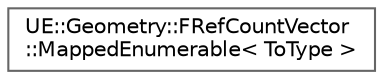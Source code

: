 digraph "Graphical Class Hierarchy"
{
 // INTERACTIVE_SVG=YES
 // LATEX_PDF_SIZE
  bgcolor="transparent";
  edge [fontname=Helvetica,fontsize=10,labelfontname=Helvetica,labelfontsize=10];
  node [fontname=Helvetica,fontsize=10,shape=box,height=0.2,width=0.4];
  rankdir="LR";
  Node0 [id="Node000000",label="UE::Geometry::FRefCountVector\l::MappedEnumerable\< ToType \>",height=0.2,width=0.4,color="grey40", fillcolor="white", style="filled",URL="$d7/df3/classUE_1_1Geometry_1_1FRefCountVector_1_1MappedEnumerable.html",tooltip=" "];
}
